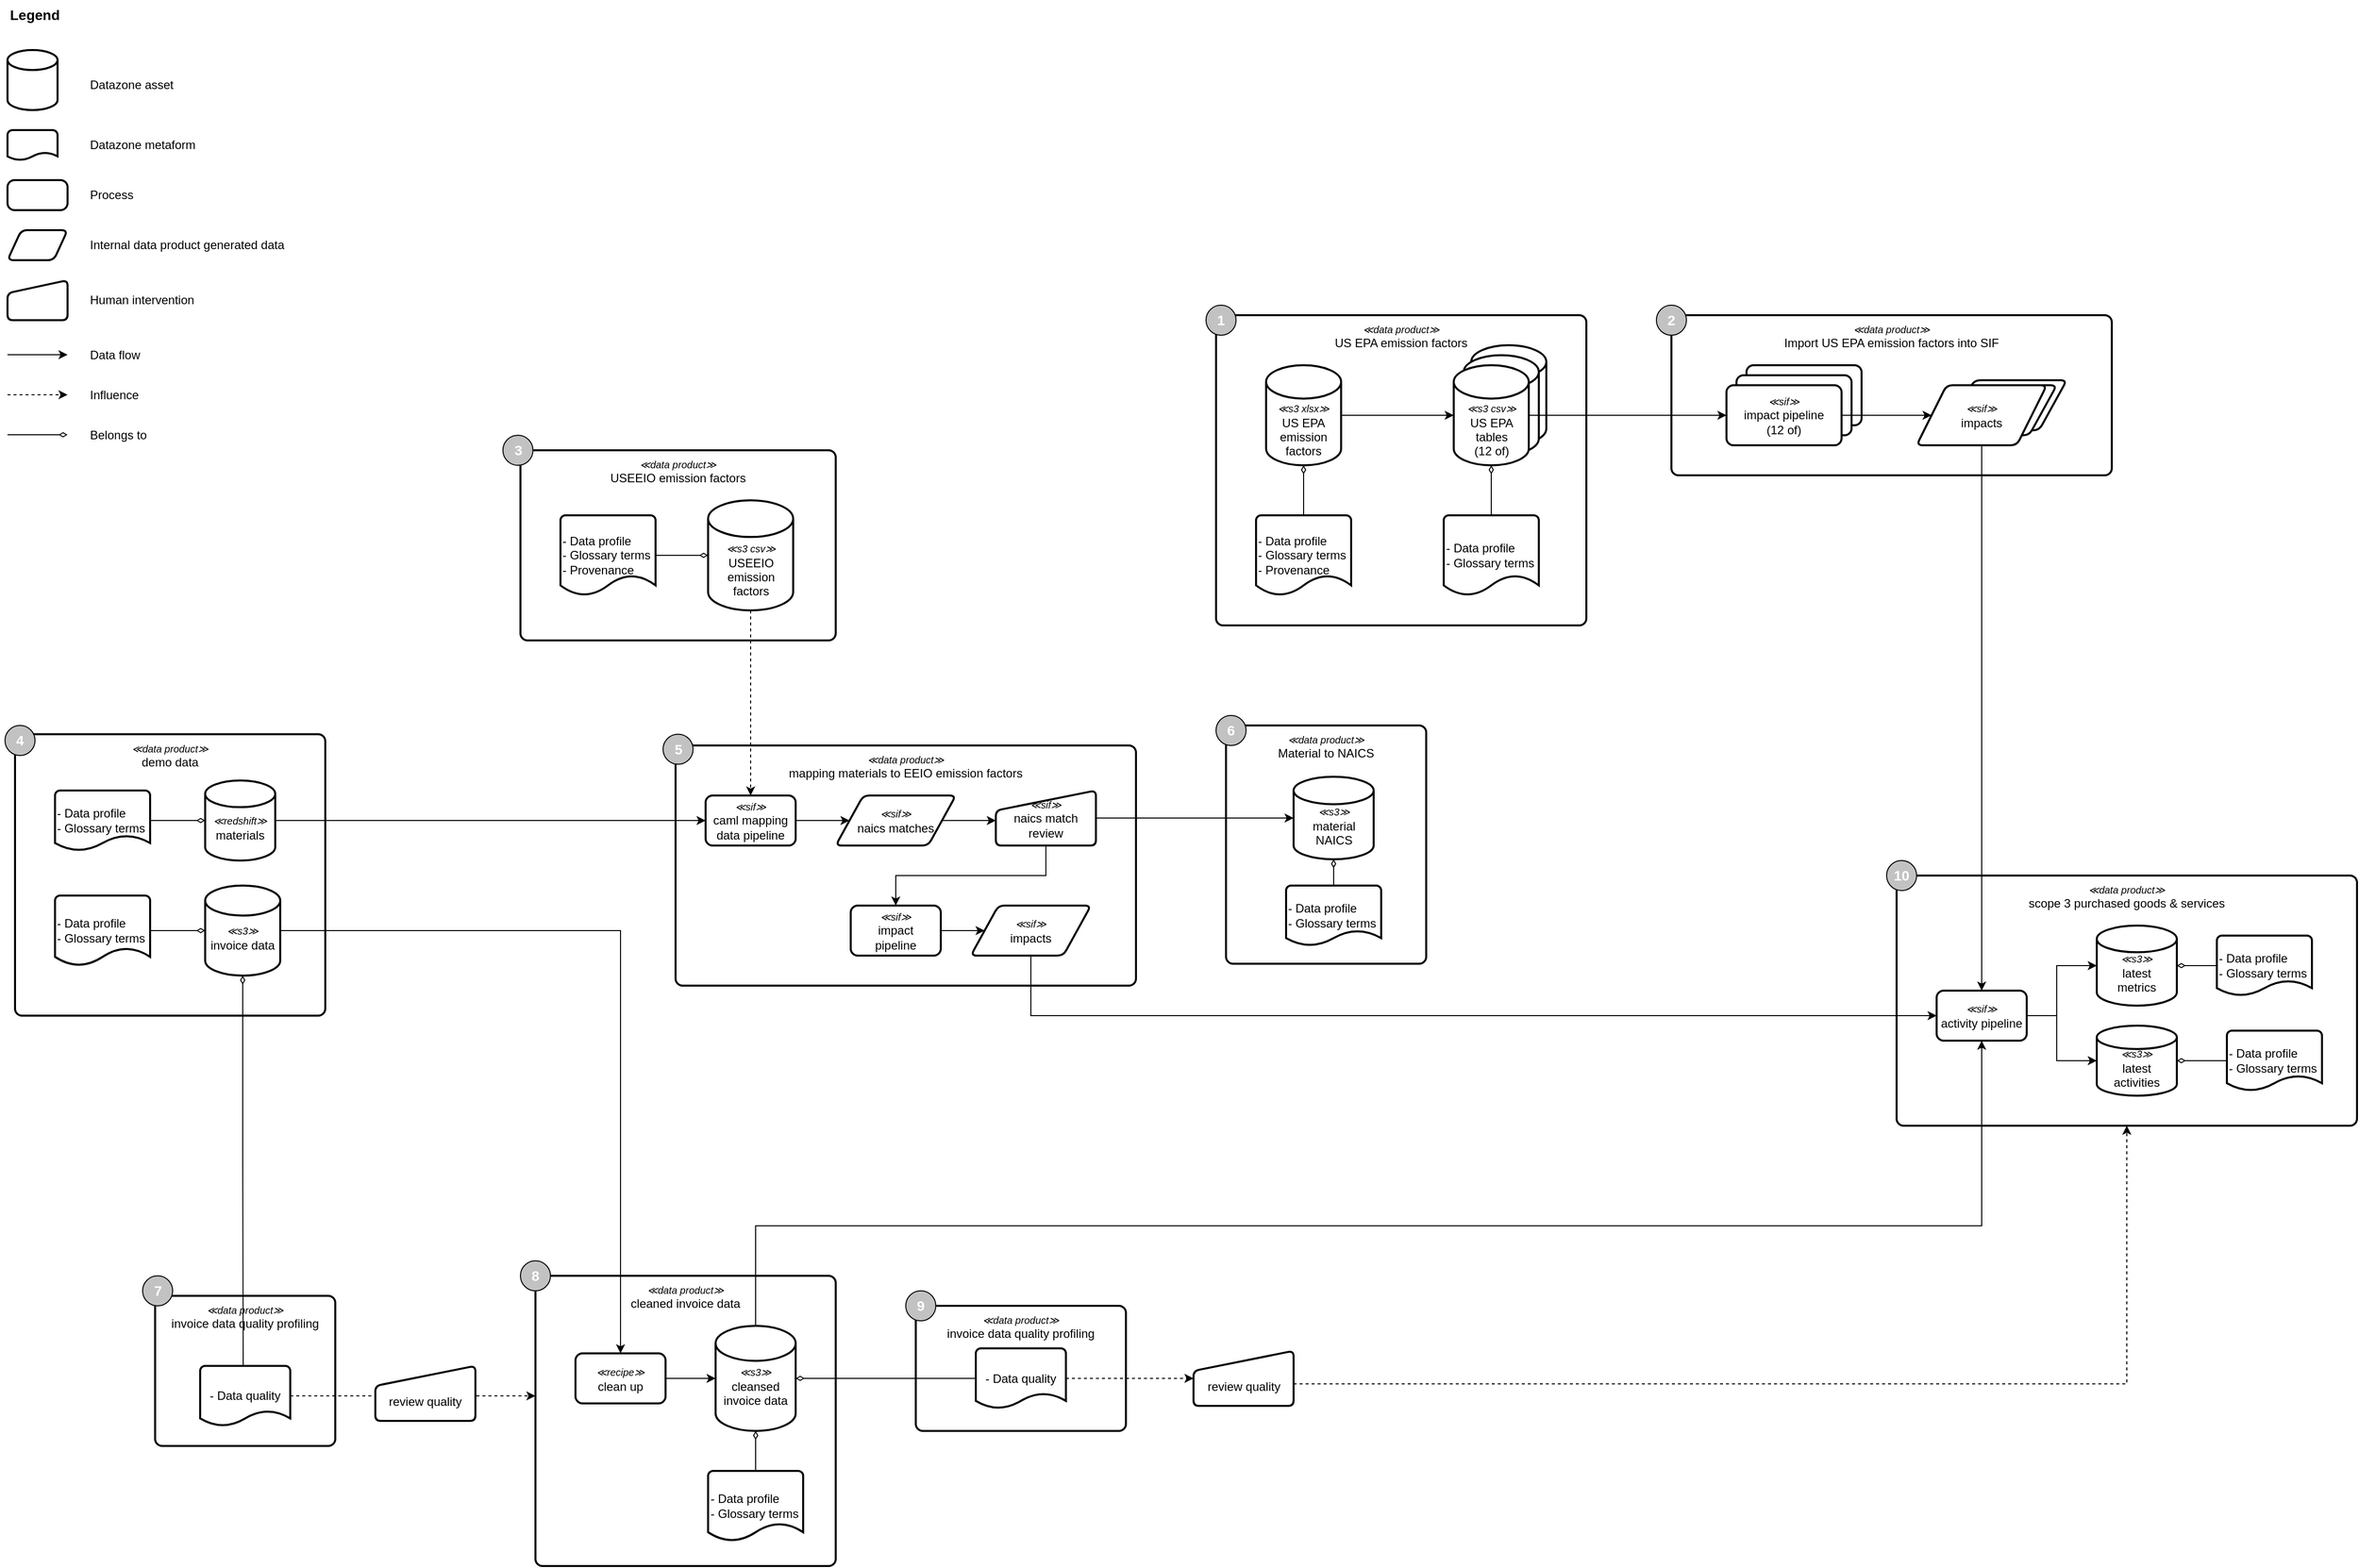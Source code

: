 <mxfile version="23.0.2" type="device">
  <diagram name="scope 3 purchased goods" id="RsvRXYmt7Pg8OCQN_s-k">
    <mxGraphModel dx="3179" dy="1985" grid="1" gridSize="10" guides="1" tooltips="1" connect="1" arrows="1" fold="1" page="1" pageScale="1" pageWidth="1100" pageHeight="850" math="0" shadow="0">
      <root>
        <mxCell id="0" />
        <mxCell id="1" parent="0" />
        <mxCell id="fHjM2LGzWpUDxwAUwFOc-43" value="&lt;i style=&quot;font-size: 10px;&quot;&gt;≪data product≫&lt;br&gt;&lt;/i&gt;Material to NAICS" style="rounded=1;whiteSpace=wrap;html=1;absoluteArcSize=1;arcSize=14;strokeWidth=2;fillColor=none;verticalAlign=top;recursiveResize=0;container=0;" vertex="1" parent="1">
          <mxGeometry x="1010" y="-40" width="200" height="238.12" as="geometry" />
        </mxCell>
        <mxCell id="fHjM2LGzWpUDxwAUwFOc-44" value="&lt;i style=&quot;font-size: 10px;&quot;&gt;≪data product≫&lt;br&gt;&lt;/i&gt;Import US EPA emission factors into SIF" style="rounded=1;whiteSpace=wrap;html=1;absoluteArcSize=1;arcSize=14;strokeWidth=2;fillColor=none;verticalAlign=top;recursiveResize=0;container=0;" vertex="1" parent="1">
          <mxGeometry x="1455" y="-450" width="440" height="160" as="geometry" />
        </mxCell>
        <mxCell id="fHjM2LGzWpUDxwAUwFOc-58" value="" style="shape=parallelogram;html=1;strokeWidth=2;perimeter=parallelogramPerimeter;whiteSpace=wrap;rounded=1;arcSize=12;size=0.23;" vertex="1" parent="1">
          <mxGeometry x="1730" y="-385" width="120" height="50" as="geometry" />
        </mxCell>
        <mxCell id="fHjM2LGzWpUDxwAUwFOc-57" value="" style="shape=parallelogram;html=1;strokeWidth=2;perimeter=parallelogramPerimeter;whiteSpace=wrap;rounded=1;arcSize=12;size=0.23;" vertex="1" parent="1">
          <mxGeometry x="1720" y="-380" width="120" height="50" as="geometry" />
        </mxCell>
        <mxCell id="fHjM2LGzWpUDxwAUwFOc-56" value="" style="rounded=1;whiteSpace=wrap;html=1;absoluteArcSize=1;arcSize=14;strokeWidth=2;" vertex="1" parent="1">
          <mxGeometry x="1530" y="-400" width="115" height="60" as="geometry" />
        </mxCell>
        <mxCell id="fHjM2LGzWpUDxwAUwFOc-55" value="" style="rounded=1;whiteSpace=wrap;html=1;absoluteArcSize=1;arcSize=14;strokeWidth=2;" vertex="1" parent="1">
          <mxGeometry x="1520" y="-390" width="115" height="60" as="geometry" />
        </mxCell>
        <mxCell id="FAb9GYTSzdvR_h6lj96H-99" value="&lt;i style=&quot;font-size: 10px;&quot;&gt;≪data product≫&lt;br&gt;&lt;/i&gt;US EPA emission factors" style="rounded=1;whiteSpace=wrap;html=1;absoluteArcSize=1;arcSize=14;strokeWidth=2;fillColor=none;verticalAlign=top;" parent="1" vertex="1">
          <mxGeometry x="1000" y="-450" width="370" height="310" as="geometry" />
        </mxCell>
        <mxCell id="FAb9GYTSzdvR_h6lj96H-44" value="&lt;i style=&quot;font-size: 10px;&quot;&gt;≪data product≫&lt;br&gt;&lt;/i&gt;mapping materials to EEIO emission factors" style="rounded=1;whiteSpace=wrap;html=1;absoluteArcSize=1;arcSize=14;strokeWidth=2;fillColor=none;verticalAlign=top;recursiveResize=0;container=0;" parent="1" vertex="1">
          <mxGeometry x="460" y="-20" width="460" height="240" as="geometry" />
        </mxCell>
        <mxCell id="FAb9GYTSzdvR_h6lj96H-42" style="edgeStyle=orthogonalEdgeStyle;rounded=0;orthogonalLoop=1;jettySize=auto;html=1;" parent="1" source="FAb9GYTSzdvR_h6lj96H-23" target="FAb9GYTSzdvR_h6lj96H-40" edge="1">
          <mxGeometry relative="1" as="geometry">
            <Array as="points">
              <mxPoint x="405" y="165" />
            </Array>
          </mxGeometry>
        </mxCell>
        <mxCell id="FAb9GYTSzdvR_h6lj96H-78" style="edgeStyle=orthogonalEdgeStyle;rounded=0;orthogonalLoop=1;jettySize=auto;html=1;" parent="1" source="FAb9GYTSzdvR_h6lj96H-6" target="fHjM2LGzWpUDxwAUwFOc-13" edge="1">
          <mxGeometry relative="1" as="geometry">
            <Array as="points" />
          </mxGeometry>
        </mxCell>
        <mxCell id="FAb9GYTSzdvR_h6lj96H-80" style="edgeStyle=orthogonalEdgeStyle;rounded=0;orthogonalLoop=1;jettySize=auto;html=1;" parent="1" source="FAb9GYTSzdvR_h6lj96H-30" target="FAb9GYTSzdvR_h6lj96H-117" edge="1">
          <mxGeometry relative="1" as="geometry">
            <Array as="points">
              <mxPoint x="540" y="460" />
              <mxPoint x="1765" y="460" />
            </Array>
          </mxGeometry>
        </mxCell>
        <mxCell id="FAb9GYTSzdvR_h6lj96H-83" value="&lt;i style=&quot;font-size: 10px;&quot;&gt;≪data product≫&lt;br&gt;&lt;/i&gt;invoice data quality profiling" style="rounded=1;whiteSpace=wrap;html=1;absoluteArcSize=1;arcSize=14;strokeWidth=2;fillColor=none;verticalAlign=top;" parent="1" vertex="1">
          <mxGeometry x="-60" y="530" width="180" height="150" as="geometry" />
        </mxCell>
        <mxCell id="fHjM2LGzWpUDxwAUwFOc-64" style="edgeStyle=orthogonalEdgeStyle;rounded=0;orthogonalLoop=1;jettySize=auto;html=1;dashed=1;" edge="1" parent="1" source="FAb9GYTSzdvR_h6lj96H-84" target="FAb9GYTSzdvR_h6lj96H-27">
          <mxGeometry relative="1" as="geometry">
            <Array as="points">
              <mxPoint x="260" y="630" />
              <mxPoint x="260" y="630" />
            </Array>
          </mxGeometry>
        </mxCell>
        <mxCell id="FAb9GYTSzdvR_h6lj96H-84" value="- Data quality&lt;br&gt;" style="strokeWidth=2;html=1;shape=mxgraph.flowchart.document2;whiteSpace=wrap;size=0.25;" parent="1" vertex="1">
          <mxGeometry x="-15" y="600" width="90" height="60" as="geometry" />
        </mxCell>
        <mxCell id="FAb9GYTSzdvR_h6lj96H-94" value="&lt;b&gt;&lt;font style=&quot;font-size: 14px;&quot;&gt;7&lt;/font&gt;&lt;/b&gt;" style="ellipse;whiteSpace=wrap;html=1;fillColor=#C2C2C2;fontColor=#FFFFFF;" parent="1" vertex="1">
          <mxGeometry x="-72.5" y="510" width="30" height="30" as="geometry" />
        </mxCell>
        <mxCell id="FAb9GYTSzdvR_h6lj96H-13" value="&lt;i style=&quot;font-size: 10px;&quot;&gt;≪data product≫&lt;br&gt;&lt;/i&gt;USEEIO emission factors" style="rounded=1;whiteSpace=wrap;html=1;absoluteArcSize=1;arcSize=14;strokeWidth=2;fillColor=none;verticalAlign=top;" parent="1" vertex="1">
          <mxGeometry x="305" y="-315" width="315" height="190" as="geometry" />
        </mxCell>
        <mxCell id="fHjM2LGzWpUDxwAUwFOc-78" style="edgeStyle=orthogonalEdgeStyle;rounded=0;orthogonalLoop=1;jettySize=auto;html=1;dashed=1;" edge="1" parent="1" source="FAb9GYTSzdvR_h6lj96H-16" target="fHjM2LGzWpUDxwAUwFOc-13">
          <mxGeometry relative="1" as="geometry" />
        </mxCell>
        <mxCell id="FAb9GYTSzdvR_h6lj96H-16" value="&lt;i style=&quot;font-size: 10px;&quot;&gt;&lt;br&gt;&lt;br&gt;≪s3 csv≫&lt;br style=&quot;border-color: var(--border-color);&quot;&gt;&lt;/i&gt;USEEIO&lt;br&gt;emission factors" style="strokeWidth=2;html=1;shape=mxgraph.flowchart.database;whiteSpace=wrap;" parent="1" vertex="1">
          <mxGeometry x="492.5" y="-265" width="85" height="110" as="geometry" />
        </mxCell>
        <mxCell id="FAb9GYTSzdvR_h6lj96H-92" value="&lt;b&gt;&lt;font style=&quot;font-size: 14px;&quot;&gt;3&lt;/font&gt;&lt;/b&gt;" style="ellipse;whiteSpace=wrap;html=1;fillColor=#C2C2C2;fontColor=#FFFFFF;" parent="1" vertex="1">
          <mxGeometry x="287.5" y="-330" width="30" height="30" as="geometry" />
        </mxCell>
        <mxCell id="fHjM2LGzWpUDxwAUwFOc-32" style="edgeStyle=orthogonalEdgeStyle;rounded=0;orthogonalLoop=1;jettySize=auto;html=1;endArrow=none;endFill=0;startArrow=diamondThin;startFill=0;" edge="1" parent="1" source="FAb9GYTSzdvR_h6lj96H-102" target="fHjM2LGzWpUDxwAUwFOc-30">
          <mxGeometry relative="1" as="geometry" />
        </mxCell>
        <mxCell id="FAb9GYTSzdvR_h6lj96H-102" value="&lt;i style=&quot;font-size: 10px;&quot;&gt;&lt;br&gt;&lt;br&gt;≪s3 xlsx≫&lt;br style=&quot;border-color: var(--border-color);&quot;&gt;&lt;/i&gt;US EPA&lt;br&gt;emission factors" style="strokeWidth=2;html=1;shape=mxgraph.flowchart.database;whiteSpace=wrap;" parent="1" vertex="1">
          <mxGeometry x="1050" y="-400" width="75" height="100" as="geometry" />
        </mxCell>
        <mxCell id="FAb9GYTSzdvR_h6lj96H-105" value="&lt;b&gt;&lt;font style=&quot;font-size: 14px;&quot;&gt;1&lt;/font&gt;&lt;/b&gt;" style="ellipse;whiteSpace=wrap;html=1;fillColor=#C2C2C2;fontColor=#FFFFFF;" parent="1" vertex="1">
          <mxGeometry x="990" y="-460" width="30" height="30" as="geometry" />
        </mxCell>
        <mxCell id="FAb9GYTSzdvR_h6lj96H-107" value="&lt;i style=&quot;font-size: 10px;&quot;&gt;≪data product≫&lt;br&gt;&lt;/i&gt;invoice data quality profiling" style="rounded=1;whiteSpace=wrap;html=1;absoluteArcSize=1;arcSize=14;strokeWidth=2;fillColor=none;verticalAlign=top;" parent="1" vertex="1">
          <mxGeometry x="700" y="540" width="210" height="125" as="geometry" />
        </mxCell>
        <mxCell id="FAb9GYTSzdvR_h6lj96H-109" value="&lt;b&gt;&lt;font style=&quot;font-size: 14px;&quot;&gt;9&lt;/font&gt;&lt;/b&gt;" style="ellipse;whiteSpace=wrap;html=1;fillColor=#C2C2C2;fontColor=#FFFFFF;" parent="1" vertex="1">
          <mxGeometry x="690" y="525" width="30" height="30" as="geometry" />
        </mxCell>
        <mxCell id="FAb9GYTSzdvR_h6lj96H-110" style="edgeStyle=orthogonalEdgeStyle;rounded=0;orthogonalLoop=1;jettySize=auto;html=1;endArrow=none;endFill=0;startArrow=diamondThin;startFill=0;" parent="1" source="FAb9GYTSzdvR_h6lj96H-30" target="fHjM2LGzWpUDxwAUwFOc-67" edge="1">
          <mxGeometry relative="1" as="geometry">
            <mxPoint x="670" y="855" as="targetPoint" />
          </mxGeometry>
        </mxCell>
        <mxCell id="FAb9GYTSzdvR_h6lj96H-131" style="edgeStyle=orthogonalEdgeStyle;rounded=0;orthogonalLoop=1;jettySize=auto;html=1;" parent="1" source="fHjM2LGzWpUDxwAUwFOc-26" target="FAb9GYTSzdvR_h6lj96H-117" edge="1">
          <mxGeometry relative="1" as="geometry">
            <Array as="points">
              <mxPoint x="815" y="250" />
            </Array>
          </mxGeometry>
        </mxCell>
        <mxCell id="fHjM2LGzWpUDxwAUwFOc-15" style="edgeStyle=orthogonalEdgeStyle;rounded=0;orthogonalLoop=1;jettySize=auto;html=1;" edge="1" parent="1" source="fHjM2LGzWpUDxwAUwFOc-1" target="fHjM2LGzWpUDxwAUwFOc-2">
          <mxGeometry relative="1" as="geometry">
            <Array as="points">
              <mxPoint x="780" y="55" />
              <mxPoint x="780" y="55" />
            </Array>
          </mxGeometry>
        </mxCell>
        <mxCell id="fHjM2LGzWpUDxwAUwFOc-1" value="&lt;i style=&quot;border-color: var(--border-color); font-size: 10px;&quot;&gt;≪sif≫&lt;br style=&quot;border-color: var(--border-color);&quot;&gt;&lt;/i&gt;naics matches" style="shape=parallelogram;html=1;strokeWidth=2;perimeter=parallelogramPerimeter;whiteSpace=wrap;rounded=1;arcSize=12;size=0.23;" vertex="1" parent="1">
          <mxGeometry x="620" y="30" width="120" height="50" as="geometry" />
        </mxCell>
        <mxCell id="fHjM2LGzWpUDxwAUwFOc-18" style="edgeStyle=orthogonalEdgeStyle;rounded=0;orthogonalLoop=1;jettySize=auto;html=1;" edge="1" parent="1" source="fHjM2LGzWpUDxwAUwFOc-2" target="fHjM2LGzWpUDxwAUwFOc-17">
          <mxGeometry relative="1" as="geometry" />
        </mxCell>
        <mxCell id="fHjM2LGzWpUDxwAUwFOc-19" style="edgeStyle=orthogonalEdgeStyle;rounded=0;orthogonalLoop=1;jettySize=auto;html=1;" edge="1" parent="1" source="fHjM2LGzWpUDxwAUwFOc-2" target="fHjM2LGzWpUDxwAUwFOc-16">
          <mxGeometry relative="1" as="geometry">
            <Array as="points">
              <mxPoint x="830" y="110" />
              <mxPoint x="680" y="110" />
            </Array>
          </mxGeometry>
        </mxCell>
        <mxCell id="fHjM2LGzWpUDxwAUwFOc-2" value="&lt;i style=&quot;border-color: var(--border-color); font-size: 10px;&quot;&gt;≪sif≫&lt;br style=&quot;border-color: var(--border-color);&quot;&gt;&lt;/i&gt;naics match&lt;br&gt;review" style="html=1;strokeWidth=2;shape=manualInput;whiteSpace=wrap;rounded=1;size=20;arcSize=11;" vertex="1" parent="1">
          <mxGeometry x="780" y="25" width="100" height="55" as="geometry" />
        </mxCell>
        <mxCell id="fHjM2LGzWpUDxwAUwFOc-3" value="" style="strokeWidth=2;html=1;shape=mxgraph.flowchart.database;whiteSpace=wrap;" vertex="1" parent="1">
          <mxGeometry x="-207.5" y="-715" width="50" height="60" as="geometry" />
        </mxCell>
        <mxCell id="fHjM2LGzWpUDxwAUwFOc-4" value="Datazone asset" style="text;html=1;align=left;verticalAlign=middle;resizable=0;points=[];autosize=1;strokeColor=none;fillColor=none;" vertex="1" parent="1">
          <mxGeometry x="-127.5" y="-695" width="110" height="30" as="geometry" />
        </mxCell>
        <mxCell id="fHjM2LGzWpUDxwAUwFOc-5" value="" style="strokeWidth=2;html=1;shape=mxgraph.flowchart.document2;whiteSpace=wrap;size=0.25;" vertex="1" parent="1">
          <mxGeometry x="-207.5" y="-635" width="50" height="30" as="geometry" />
        </mxCell>
        <mxCell id="fHjM2LGzWpUDxwAUwFOc-6" value="Datazone metaform" style="text;html=1;align=left;verticalAlign=middle;resizable=0;points=[];autosize=1;strokeColor=none;fillColor=none;" vertex="1" parent="1">
          <mxGeometry x="-127.5" y="-635" width="130" height="30" as="geometry" />
        </mxCell>
        <mxCell id="fHjM2LGzWpUDxwAUwFOc-7" value="" style="rounded=1;whiteSpace=wrap;html=1;absoluteArcSize=1;arcSize=14;strokeWidth=2;" vertex="1" parent="1">
          <mxGeometry x="-207.5" y="-585" width="60" height="30" as="geometry" />
        </mxCell>
        <mxCell id="fHjM2LGzWpUDxwAUwFOc-8" value="Process" style="text;html=1;align=left;verticalAlign=middle;resizable=0;points=[];autosize=1;strokeColor=none;fillColor=none;" vertex="1" parent="1">
          <mxGeometry x="-127.5" y="-585" width="70" height="30" as="geometry" />
        </mxCell>
        <mxCell id="fHjM2LGzWpUDxwAUwFOc-9" value="" style="shape=parallelogram;html=1;strokeWidth=2;perimeter=parallelogramPerimeter;whiteSpace=wrap;rounded=1;arcSize=12;size=0.23;" vertex="1" parent="1">
          <mxGeometry x="-207.5" y="-535" width="60" height="30" as="geometry" />
        </mxCell>
        <mxCell id="fHjM2LGzWpUDxwAUwFOc-10" value="Internal data product generated data" style="text;html=1;align=left;verticalAlign=middle;resizable=0;points=[];autosize=1;strokeColor=none;fillColor=none;" vertex="1" parent="1">
          <mxGeometry x="-127.5" y="-535" width="220" height="30" as="geometry" />
        </mxCell>
        <mxCell id="fHjM2LGzWpUDxwAUwFOc-11" value="" style="html=1;strokeWidth=2;shape=manualInput;whiteSpace=wrap;rounded=1;size=13;arcSize=11;" vertex="1" parent="1">
          <mxGeometry x="-207.5" y="-485" width="60" height="40" as="geometry" />
        </mxCell>
        <mxCell id="fHjM2LGzWpUDxwAUwFOc-12" value="Human intervention" style="text;html=1;align=left;verticalAlign=middle;resizable=0;points=[];autosize=1;strokeColor=none;fillColor=none;" vertex="1" parent="1">
          <mxGeometry x="-127.5" y="-480" width="130" height="30" as="geometry" />
        </mxCell>
        <mxCell id="fHjM2LGzWpUDxwAUwFOc-14" style="edgeStyle=orthogonalEdgeStyle;rounded=0;orthogonalLoop=1;jettySize=auto;html=1;" edge="1" parent="1" source="fHjM2LGzWpUDxwAUwFOc-13" target="fHjM2LGzWpUDxwAUwFOc-1">
          <mxGeometry relative="1" as="geometry" />
        </mxCell>
        <mxCell id="fHjM2LGzWpUDxwAUwFOc-13" value="&lt;i style=&quot;border-color: var(--border-color); font-size: 10px;&quot;&gt;≪sif≫&lt;br style=&quot;border-color: var(--border-color);&quot;&gt;&lt;/i&gt;caml mapping&lt;br&gt;data pipeline" style="rounded=1;whiteSpace=wrap;html=1;absoluteArcSize=1;arcSize=14;strokeWidth=2;" vertex="1" parent="1">
          <mxGeometry x="490" y="30" width="90" height="50" as="geometry" />
        </mxCell>
        <mxCell id="fHjM2LGzWpUDxwAUwFOc-27" style="edgeStyle=orthogonalEdgeStyle;rounded=0;orthogonalLoop=1;jettySize=auto;html=1;" edge="1" parent="1" source="fHjM2LGzWpUDxwAUwFOc-16" target="fHjM2LGzWpUDxwAUwFOc-26">
          <mxGeometry relative="1" as="geometry" />
        </mxCell>
        <mxCell id="fHjM2LGzWpUDxwAUwFOc-16" value="&lt;i style=&quot;border-color: var(--border-color); font-size: 10px;&quot;&gt;≪sif≫&lt;br style=&quot;border-color: var(--border-color);&quot;&gt;&lt;/i&gt;impact&lt;br&gt;pipeline" style="rounded=1;whiteSpace=wrap;html=1;absoluteArcSize=1;arcSize=14;strokeWidth=2;" vertex="1" parent="1">
          <mxGeometry x="635" y="140" width="90" height="50" as="geometry" />
        </mxCell>
        <mxCell id="fHjM2LGzWpUDxwAUwFOc-25" style="edgeStyle=orthogonalEdgeStyle;rounded=0;orthogonalLoop=1;jettySize=auto;html=1;endArrow=none;endFill=0;startArrow=diamondThin;startFill=0;" edge="1" parent="1" source="fHjM2LGzWpUDxwAUwFOc-17" target="fHjM2LGzWpUDxwAUwFOc-24">
          <mxGeometry relative="1" as="geometry" />
        </mxCell>
        <mxCell id="fHjM2LGzWpUDxwAUwFOc-17" value="&lt;i style=&quot;font-size: 10px;&quot;&gt;&lt;br&gt;≪s3≫&lt;br style=&quot;border-color: var(--border-color);&quot;&gt;&lt;/i&gt;material NAICS" style="strokeWidth=2;html=1;shape=mxgraph.flowchart.database;whiteSpace=wrap;" vertex="1" parent="1">
          <mxGeometry x="1077.5" y="11.25" width="80" height="82.5" as="geometry" />
        </mxCell>
        <mxCell id="FAb9GYTSzdvR_h6lj96H-10" value="&lt;i style=&quot;font-size: 10px;&quot;&gt;≪data product≫&lt;br&gt;&lt;/i&gt;demo data" style="rounded=1;whiteSpace=wrap;html=1;absoluteArcSize=1;arcSize=14;strokeWidth=2;fillColor=none;verticalAlign=top;" parent="1" vertex="1">
          <mxGeometry x="-200" y="-31.25" width="310" height="281.25" as="geometry" />
        </mxCell>
        <mxCell id="FAb9GYTSzdvR_h6lj96H-5" value="- Data profile&lt;br&gt;- Glossary terms" style="strokeWidth=2;html=1;shape=mxgraph.flowchart.document2;whiteSpace=wrap;size=0.25;align=left;" parent="1" vertex="1">
          <mxGeometry x="-160" y="25" width="95" height="60" as="geometry" />
        </mxCell>
        <mxCell id="FAb9GYTSzdvR_h6lj96H-8" style="edgeStyle=orthogonalEdgeStyle;rounded=0;orthogonalLoop=1;jettySize=auto;html=1;endArrow=none;endFill=0;startArrow=diamondThin;startFill=0;" parent="1" source="FAb9GYTSzdvR_h6lj96H-6" target="FAb9GYTSzdvR_h6lj96H-5" edge="1">
          <mxGeometry relative="1" as="geometry" />
        </mxCell>
        <mxCell id="FAb9GYTSzdvR_h6lj96H-6" value="&lt;i style=&quot;font-size: 10px;&quot;&gt;&lt;br&gt;≪redshift≫&lt;br style=&quot;border-color: var(--border-color);&quot;&gt;&lt;/i&gt;materials" style="strokeWidth=2;html=1;shape=mxgraph.flowchart.database;whiteSpace=wrap;" parent="1" vertex="1">
          <mxGeometry x="-10" y="15" width="70" height="80" as="geometry" />
        </mxCell>
        <mxCell id="FAb9GYTSzdvR_h6lj96H-91" value="&lt;b&gt;&lt;font style=&quot;font-size: 14px;&quot;&gt;4&lt;/font&gt;&lt;/b&gt;" style="ellipse;whiteSpace=wrap;html=1;fillColor=#C2C2C2;fontColor=#FFFFFF;" parent="1" vertex="1">
          <mxGeometry x="-210" y="-40" width="30" height="30" as="geometry" />
        </mxCell>
        <mxCell id="FAb9GYTSzdvR_h6lj96H-96" value="&lt;span style=&quot;font-size: 14px;&quot;&gt;&lt;b&gt;5&lt;/b&gt;&lt;/span&gt;" style="ellipse;whiteSpace=wrap;html=1;fillColor=#C2C2C2;fontColor=#FFFFFF;container=0;" parent="1" vertex="1">
          <mxGeometry x="447.5" y="-31.25" width="30" height="30" as="geometry" />
        </mxCell>
        <mxCell id="fHjM2LGzWpUDxwAUwFOc-24" value="- Data profile&lt;br&gt;- Glossary terms" style="strokeWidth=2;html=1;shape=mxgraph.flowchart.document2;whiteSpace=wrap;size=0.25;align=left;" vertex="1" parent="1">
          <mxGeometry x="1070" y="120" width="95" height="60" as="geometry" />
        </mxCell>
        <mxCell id="fHjM2LGzWpUDxwAUwFOc-26" value="&lt;i style=&quot;border-color: var(--border-color); font-size: 10px;&quot;&gt;≪sif≫&lt;br style=&quot;border-color: var(--border-color);&quot;&gt;&lt;/i&gt;impacts" style="shape=parallelogram;html=1;strokeWidth=2;perimeter=parallelogramPerimeter;whiteSpace=wrap;rounded=1;arcSize=12;size=0.23;" vertex="1" parent="1">
          <mxGeometry x="755" y="140" width="120" height="50" as="geometry" />
        </mxCell>
        <mxCell id="fHjM2LGzWpUDxwAUwFOc-29" style="edgeStyle=orthogonalEdgeStyle;rounded=0;orthogonalLoop=1;jettySize=auto;html=1;endArrow=diamondThin;endFill=0;startArrow=none;startFill=0;" edge="1" parent="1" source="fHjM2LGzWpUDxwAUwFOc-28" target="FAb9GYTSzdvR_h6lj96H-16">
          <mxGeometry relative="1" as="geometry" />
        </mxCell>
        <mxCell id="fHjM2LGzWpUDxwAUwFOc-28" value="- Data profile&lt;br&gt;- Glossary terms&lt;br&gt;- Provenance" style="strokeWidth=2;html=1;shape=mxgraph.flowchart.document2;whiteSpace=wrap;size=0.25;align=left;" vertex="1" parent="1">
          <mxGeometry x="345" y="-250" width="95" height="80" as="geometry" />
        </mxCell>
        <mxCell id="fHjM2LGzWpUDxwAUwFOc-30" value="- Data profile&lt;br&gt;- Glossary terms&lt;br&gt;- Provenance" style="strokeWidth=2;html=1;shape=mxgraph.flowchart.document2;whiteSpace=wrap;size=0.25;align=left;" vertex="1" parent="1">
          <mxGeometry x="1040" y="-250" width="95" height="80" as="geometry" />
        </mxCell>
        <mxCell id="fHjM2LGzWpUDxwAUwFOc-38" style="edgeStyle=orthogonalEdgeStyle;rounded=0;orthogonalLoop=1;jettySize=auto;html=1;entryX=0;entryY=0.5;entryDx=0;entryDy=0;entryPerimeter=0;" edge="1" parent="1" source="FAb9GYTSzdvR_h6lj96H-102" target="fHjM2LGzWpUDxwAUwFOc-33">
          <mxGeometry relative="1" as="geometry" />
        </mxCell>
        <mxCell id="fHjM2LGzWpUDxwAUwFOc-39" value="- Data profile&lt;br&gt;- Glossary terms" style="strokeWidth=2;html=1;shape=mxgraph.flowchart.document2;whiteSpace=wrap;size=0.25;align=left;" vertex="1" parent="1">
          <mxGeometry x="1227.5" y="-250" width="95" height="80" as="geometry" />
        </mxCell>
        <mxCell id="fHjM2LGzWpUDxwAUwFOc-40" style="edgeStyle=orthogonalEdgeStyle;rounded=0;orthogonalLoop=1;jettySize=auto;html=1;startArrow=diamondThin;startFill=0;endArrow=none;endFill=0;" edge="1" parent="1" source="fHjM2LGzWpUDxwAUwFOc-33" target="fHjM2LGzWpUDxwAUwFOc-39">
          <mxGeometry relative="1" as="geometry" />
        </mxCell>
        <mxCell id="fHjM2LGzWpUDxwAUwFOc-42" value="" style="group" vertex="1" connectable="0" parent="1">
          <mxGeometry x="1237.5" y="-420" width="92.5" height="120" as="geometry" />
        </mxCell>
        <mxCell id="fHjM2LGzWpUDxwAUwFOc-34" value="" style="strokeWidth=2;html=1;shape=mxgraph.flowchart.database;whiteSpace=wrap;" vertex="1" parent="fHjM2LGzWpUDxwAUwFOc-42">
          <mxGeometry x="17.5" width="75" height="100" as="geometry" />
        </mxCell>
        <mxCell id="fHjM2LGzWpUDxwAUwFOc-35" value="" style="strokeWidth=2;html=1;shape=mxgraph.flowchart.database;whiteSpace=wrap;" vertex="1" parent="fHjM2LGzWpUDxwAUwFOc-42">
          <mxGeometry x="10" y="10" width="75" height="100" as="geometry" />
        </mxCell>
        <mxCell id="fHjM2LGzWpUDxwAUwFOc-33" value="&lt;i style=&quot;font-size: 10px;&quot;&gt;&lt;br&gt;&lt;br&gt;≪s3 csv≫&lt;br style=&quot;border-color: var(--border-color);&quot;&gt;&lt;/i&gt;US EPA&lt;br&gt;tables &lt;br&gt;(12 of)" style="strokeWidth=2;html=1;shape=mxgraph.flowchart.database;whiteSpace=wrap;" vertex="1" parent="fHjM2LGzWpUDxwAUwFOc-42">
          <mxGeometry y="20" width="75" height="100" as="geometry" />
        </mxCell>
        <mxCell id="fHjM2LGzWpUDxwAUwFOc-51" style="edgeStyle=orthogonalEdgeStyle;rounded=0;orthogonalLoop=1;jettySize=auto;html=1;" edge="1" parent="1" source="fHjM2LGzWpUDxwAUwFOc-52" target="fHjM2LGzWpUDxwAUwFOc-54">
          <mxGeometry relative="1" as="geometry" />
        </mxCell>
        <mxCell id="fHjM2LGzWpUDxwAUwFOc-52" value="&lt;i style=&quot;border-color: var(--border-color); font-size: 10px;&quot;&gt;≪sif≫&lt;br style=&quot;border-color: var(--border-color);&quot;&gt;&lt;/i&gt;impact pipeline&lt;br&gt;(12 of)" style="rounded=1;whiteSpace=wrap;html=1;absoluteArcSize=1;arcSize=14;strokeWidth=2;" vertex="1" parent="1">
          <mxGeometry x="1510" y="-380" width="115" height="60" as="geometry" />
        </mxCell>
        <mxCell id="fHjM2LGzWpUDxwAUwFOc-53" value="&lt;span style=&quot;font-size: 14px;&quot;&gt;&lt;b&gt;2&lt;/b&gt;&lt;/span&gt;" style="ellipse;whiteSpace=wrap;html=1;fillColor=#C2C2C2;fontColor=#FFFFFF;container=0;" vertex="1" parent="1">
          <mxGeometry x="1440" y="-460" width="30" height="30" as="geometry" />
        </mxCell>
        <mxCell id="fHjM2LGzWpUDxwAUwFOc-60" style="edgeStyle=orthogonalEdgeStyle;rounded=0;orthogonalLoop=1;jettySize=auto;html=1;" edge="1" parent="1" source="fHjM2LGzWpUDxwAUwFOc-54" target="FAb9GYTSzdvR_h6lj96H-117">
          <mxGeometry relative="1" as="geometry">
            <Array as="points">
              <mxPoint x="1765" y="-240" />
              <mxPoint x="1765" y="-240" />
            </Array>
          </mxGeometry>
        </mxCell>
        <mxCell id="fHjM2LGzWpUDxwAUwFOc-54" value="&lt;i style=&quot;border-color: var(--border-color); font-size: 10px;&quot;&gt;≪sif≫&lt;br style=&quot;border-color: var(--border-color);&quot;&gt;&lt;/i&gt;impacts" style="shape=parallelogram;html=1;strokeWidth=2;perimeter=parallelogramPerimeter;whiteSpace=wrap;rounded=1;arcSize=12;size=0.23;" vertex="1" parent="1">
          <mxGeometry x="1700" y="-380" width="130" height="60" as="geometry" />
        </mxCell>
        <mxCell id="fHjM2LGzWpUDxwAUwFOc-59" style="edgeStyle=orthogonalEdgeStyle;rounded=0;orthogonalLoop=1;jettySize=auto;html=1;" edge="1" parent="1" source="fHjM2LGzWpUDxwAUwFOc-33" target="fHjM2LGzWpUDxwAUwFOc-52">
          <mxGeometry relative="1" as="geometry" />
        </mxCell>
        <mxCell id="fHjM2LGzWpUDxwAUwFOc-62" style="edgeStyle=orthogonalEdgeStyle;rounded=0;orthogonalLoop=1;jettySize=auto;html=1;endArrow=none;endFill=0;startArrow=diamondThin;startFill=0;" edge="1" parent="1" source="FAb9GYTSzdvR_h6lj96H-23" target="fHjM2LGzWpUDxwAUwFOc-61">
          <mxGeometry relative="1" as="geometry" />
        </mxCell>
        <mxCell id="fHjM2LGzWpUDxwAUwFOc-63" style="edgeStyle=orthogonalEdgeStyle;rounded=0;orthogonalLoop=1;jettySize=auto;html=1;endArrow=none;endFill=0;startArrow=diamondThin;startFill=0;" edge="1" parent="1" source="FAb9GYTSzdvR_h6lj96H-23" target="FAb9GYTSzdvR_h6lj96H-84">
          <mxGeometry relative="1" as="geometry">
            <Array as="points">
              <mxPoint x="28" y="390" />
              <mxPoint x="28" y="390" />
            </Array>
          </mxGeometry>
        </mxCell>
        <mxCell id="FAb9GYTSzdvR_h6lj96H-23" value="&lt;i style=&quot;font-size: 10px;&quot;&gt;&lt;br&gt;≪s3≫&lt;br style=&quot;border-color: var(--border-color);&quot;&gt;&lt;/i&gt;invoice data" style="strokeWidth=2;html=1;shape=mxgraph.flowchart.database;whiteSpace=wrap;container=0;" parent="1" vertex="1">
          <mxGeometry x="-10" y="120" width="75" height="90" as="geometry" />
        </mxCell>
        <mxCell id="fHjM2LGzWpUDxwAUwFOc-61" value="- Data profile&lt;br&gt;- Glossary terms" style="strokeWidth=2;html=1;shape=mxgraph.flowchart.document2;whiteSpace=wrap;size=0.25;align=left;" vertex="1" parent="1">
          <mxGeometry x="-160" y="130" width="95" height="70" as="geometry" />
        </mxCell>
        <mxCell id="FAb9GYTSzdvR_h6lj96H-27" value="&lt;i style=&quot;font-size: 10px;&quot;&gt;≪data product≫&lt;br&gt;&lt;/i&gt;cleaned invoice data" style="rounded=1;whiteSpace=wrap;html=1;absoluteArcSize=1;arcSize=14;strokeWidth=2;fillColor=none;verticalAlign=top;container=0;" parent="1" vertex="1">
          <mxGeometry x="320" y="510" width="300" height="290" as="geometry" />
        </mxCell>
        <mxCell id="fHjM2LGzWpUDxwAUwFOc-66" style="edgeStyle=orthogonalEdgeStyle;rounded=0;orthogonalLoop=1;jettySize=auto;html=1;endArrow=none;endFill=0;startArrow=diamondThin;startFill=0;" edge="1" parent="1" source="FAb9GYTSzdvR_h6lj96H-30" target="fHjM2LGzWpUDxwAUwFOc-65">
          <mxGeometry relative="1" as="geometry" />
        </mxCell>
        <mxCell id="FAb9GYTSzdvR_h6lj96H-30" value="&lt;i style=&quot;font-size: 10px;&quot;&gt;&lt;br&gt;≪s3≫&lt;br style=&quot;border-color: var(--border-color);&quot;&gt;&lt;/i&gt;cleansed&lt;br&gt;invoice data" style="strokeWidth=2;html=1;shape=mxgraph.flowchart.database;whiteSpace=wrap;container=0;" parent="1" vertex="1">
          <mxGeometry x="500" y="560" width="80" height="105" as="geometry" />
        </mxCell>
        <mxCell id="fHjM2LGzWpUDxwAUwFOc-73" style="edgeStyle=orthogonalEdgeStyle;rounded=0;orthogonalLoop=1;jettySize=auto;html=1;" edge="1" parent="1" source="FAb9GYTSzdvR_h6lj96H-40" target="FAb9GYTSzdvR_h6lj96H-30">
          <mxGeometry relative="1" as="geometry" />
        </mxCell>
        <mxCell id="FAb9GYTSzdvR_h6lj96H-40" value="&lt;i style=&quot;border-color: var(--border-color); font-size: 10px;&quot;&gt;≪recipe≫&lt;br style=&quot;border-color: var(--border-color);&quot;&gt;&lt;/i&gt;clean up" style="rounded=1;whiteSpace=wrap;html=1;absoluteArcSize=1;arcSize=14;strokeWidth=2;container=0;" parent="1" vertex="1">
          <mxGeometry x="360" y="587.5" width="90" height="50" as="geometry" />
        </mxCell>
        <mxCell id="FAb9GYTSzdvR_h6lj96H-95" value="&lt;b&gt;&lt;font style=&quot;font-size: 14px;&quot;&gt;8&lt;/font&gt;&lt;/b&gt;" style="ellipse;whiteSpace=wrap;html=1;fillColor=#C2C2C2;fontColor=#FFFFFF;container=0;" parent="1" vertex="1">
          <mxGeometry x="305" y="495" width="30" height="30" as="geometry" />
        </mxCell>
        <mxCell id="fHjM2LGzWpUDxwAUwFOc-65" value="- Data profile&lt;br&gt;- Glossary terms" style="strokeWidth=2;html=1;shape=mxgraph.flowchart.document2;whiteSpace=wrap;size=0.25;align=left;" vertex="1" parent="1">
          <mxGeometry x="492.5" y="705" width="95" height="70" as="geometry" />
        </mxCell>
        <mxCell id="fHjM2LGzWpUDxwAUwFOc-68" style="edgeStyle=orthogonalEdgeStyle;rounded=0;orthogonalLoop=1;jettySize=auto;html=1;dashed=1;" edge="1" parent="1" source="fHjM2LGzWpUDxwAUwFOc-75" target="FAb9GYTSzdvR_h6lj96H-116">
          <mxGeometry relative="1" as="geometry">
            <Array as="points">
              <mxPoint x="1910" y="618" />
            </Array>
          </mxGeometry>
        </mxCell>
        <mxCell id="fHjM2LGzWpUDxwAUwFOc-67" value="- Data quality&lt;br&gt;" style="strokeWidth=2;html=1;shape=mxgraph.flowchart.document2;whiteSpace=wrap;size=0.25;" vertex="1" parent="1">
          <mxGeometry x="760" y="582.5" width="90" height="60" as="geometry" />
        </mxCell>
        <mxCell id="fHjM2LGzWpUDxwAUwFOc-74" value="&lt;i style=&quot;border-color: var(--border-color); font-size: 10px;&quot;&gt;&lt;br style=&quot;border-color: var(--border-color);&quot;&gt;&lt;/i&gt;review quality" style="html=1;strokeWidth=2;shape=manualInput;whiteSpace=wrap;rounded=1;size=20;arcSize=11;" vertex="1" parent="1">
          <mxGeometry x="160" y="600" width="100" height="55" as="geometry" />
        </mxCell>
        <mxCell id="fHjM2LGzWpUDxwAUwFOc-76" value="" style="edgeStyle=orthogonalEdgeStyle;rounded=0;orthogonalLoop=1;jettySize=auto;html=1;dashed=1;" edge="1" parent="1" source="fHjM2LGzWpUDxwAUwFOc-67" target="fHjM2LGzWpUDxwAUwFOc-75">
          <mxGeometry relative="1" as="geometry">
            <mxPoint x="870" y="610" as="sourcePoint" />
            <mxPoint x="1830" y="390" as="targetPoint" />
            <Array as="points" />
          </mxGeometry>
        </mxCell>
        <mxCell id="fHjM2LGzWpUDxwAUwFOc-75" value="&lt;i style=&quot;border-color: var(--border-color); font-size: 10px;&quot;&gt;&lt;br style=&quot;border-color: var(--border-color);&quot;&gt;&lt;/i&gt;review quality" style="html=1;strokeWidth=2;shape=manualInput;whiteSpace=wrap;rounded=1;size=20;arcSize=11;" vertex="1" parent="1">
          <mxGeometry x="977.5" y="585" width="100" height="55" as="geometry" />
        </mxCell>
        <mxCell id="fHjM2LGzWpUDxwAUwFOc-79" value="&lt;span style=&quot;font-size: 14px;&quot;&gt;&lt;b&gt;6&lt;/b&gt;&lt;/span&gt;" style="ellipse;whiteSpace=wrap;html=1;fillColor=#C2C2C2;fontColor=#FFFFFF;container=0;" vertex="1" parent="1">
          <mxGeometry x="1000" y="-50" width="30" height="30" as="geometry" />
        </mxCell>
        <mxCell id="FAb9GYTSzdvR_h6lj96H-116" value="&lt;i style=&quot;font-size: 10px;&quot;&gt;≪data product≫&lt;br&gt;&lt;/i&gt;scope 3 purchased goods &amp;amp; services" style="rounded=1;whiteSpace=wrap;html=1;absoluteArcSize=1;arcSize=14;strokeWidth=2;fillColor=none;verticalAlign=top;container=0;" parent="1" vertex="1">
          <mxGeometry x="1680" y="110" width="460" height="250" as="geometry" />
        </mxCell>
        <mxCell id="FAb9GYTSzdvR_h6lj96H-117" value="&lt;i style=&quot;border-color: var(--border-color); font-size: 10px;&quot;&gt;≪sif≫&lt;br style=&quot;border-color: var(--border-color);&quot;&gt;&lt;/i&gt;activity pipeline" style="rounded=1;whiteSpace=wrap;html=1;absoluteArcSize=1;arcSize=14;strokeWidth=2;container=0;" parent="1" vertex="1">
          <mxGeometry x="1720" y="225" width="90" height="50" as="geometry" />
        </mxCell>
        <mxCell id="fHjM2LGzWpUDxwAUwFOc-71" style="edgeStyle=orthogonalEdgeStyle;rounded=0;orthogonalLoop=1;jettySize=auto;html=1;endArrow=none;endFill=0;startArrow=diamondThin;startFill=0;" edge="1" parent="1" source="FAb9GYTSzdvR_h6lj96H-120" target="fHjM2LGzWpUDxwAUwFOc-69">
          <mxGeometry relative="1" as="geometry" />
        </mxCell>
        <mxCell id="FAb9GYTSzdvR_h6lj96H-120" value="&lt;i style=&quot;font-size: 10px;&quot;&gt;&lt;br&gt;≪s3≫&lt;br style=&quot;border-color: var(--border-color);&quot;&gt;&lt;/i&gt;latest&lt;br&gt;metrics" style="strokeWidth=2;html=1;shape=mxgraph.flowchart.database;whiteSpace=wrap;container=0;" parent="1" vertex="1">
          <mxGeometry x="1880" y="160" width="80" height="80" as="geometry" />
        </mxCell>
        <mxCell id="FAb9GYTSzdvR_h6lj96H-121" style="edgeStyle=orthogonalEdgeStyle;rounded=0;orthogonalLoop=1;jettySize=auto;html=1;" parent="1" source="FAb9GYTSzdvR_h6lj96H-117" target="FAb9GYTSzdvR_h6lj96H-120" edge="1">
          <mxGeometry relative="1" as="geometry">
            <Array as="points">
              <mxPoint x="1840" y="250" />
              <mxPoint x="1840" y="200" />
            </Array>
          </mxGeometry>
        </mxCell>
        <mxCell id="fHjM2LGzWpUDxwAUwFOc-72" style="edgeStyle=orthogonalEdgeStyle;rounded=0;orthogonalLoop=1;jettySize=auto;html=1;endArrow=none;endFill=0;startArrow=diamondThin;startFill=0;" edge="1" parent="1" source="FAb9GYTSzdvR_h6lj96H-126" target="fHjM2LGzWpUDxwAUwFOc-70">
          <mxGeometry relative="1" as="geometry" />
        </mxCell>
        <mxCell id="FAb9GYTSzdvR_h6lj96H-126" value="&lt;i style=&quot;font-size: 10px;&quot;&gt;&lt;br&gt;≪s3≫&lt;br style=&quot;border-color: var(--border-color);&quot;&gt;&lt;/i&gt;latest&lt;br&gt;activities" style="strokeWidth=2;html=1;shape=mxgraph.flowchart.database;whiteSpace=wrap;container=0;" parent="1" vertex="1">
          <mxGeometry x="1880" y="260" width="80" height="70" as="geometry" />
        </mxCell>
        <mxCell id="FAb9GYTSzdvR_h6lj96H-127" style="edgeStyle=orthogonalEdgeStyle;rounded=0;orthogonalLoop=1;jettySize=auto;html=1;" parent="1" source="FAb9GYTSzdvR_h6lj96H-117" target="FAb9GYTSzdvR_h6lj96H-126" edge="1">
          <mxGeometry relative="1" as="geometry">
            <Array as="points">
              <mxPoint x="1840" y="250" />
              <mxPoint x="1840" y="295" />
            </Array>
          </mxGeometry>
        </mxCell>
        <mxCell id="FAb9GYTSzdvR_h6lj96H-130" value="&lt;b&gt;&lt;font style=&quot;font-size: 14px;&quot;&gt;10&lt;/font&gt;&lt;/b&gt;" style="ellipse;whiteSpace=wrap;html=1;fillColor=#C2C2C2;fontColor=#FFFFFF;container=0;" parent="1" vertex="1">
          <mxGeometry x="1670" y="95" width="30" height="30" as="geometry" />
        </mxCell>
        <mxCell id="fHjM2LGzWpUDxwAUwFOc-69" value="- Data profile&lt;br&gt;- Glossary terms" style="strokeWidth=2;html=1;shape=mxgraph.flowchart.document2;whiteSpace=wrap;size=0.25;align=left;container=0;" vertex="1" parent="1">
          <mxGeometry x="2000" y="170" width="95" height="60" as="geometry" />
        </mxCell>
        <mxCell id="fHjM2LGzWpUDxwAUwFOc-70" value="- Data profile&lt;br&gt;- Glossary terms" style="strokeWidth=2;html=1;shape=mxgraph.flowchart.document2;whiteSpace=wrap;size=0.25;align=left;container=0;" vertex="1" parent="1">
          <mxGeometry x="2010" y="265" width="95" height="60" as="geometry" />
        </mxCell>
        <mxCell id="fHjM2LGzWpUDxwAUwFOc-81" value="Legend" style="text;html=1;align=left;verticalAlign=middle;resizable=0;points=[];autosize=1;strokeColor=none;fillColor=none;fontSize=14;fontStyle=1" vertex="1" parent="1">
          <mxGeometry x="-207.5" y="-765" width="70" height="30" as="geometry" />
        </mxCell>
        <mxCell id="fHjM2LGzWpUDxwAUwFOc-82" value="" style="edgeStyle=none;orthogonalLoop=1;jettySize=auto;html=1;rounded=0;" edge="1" parent="1">
          <mxGeometry width="100" relative="1" as="geometry">
            <mxPoint x="-207.5" y="-410.5" as="sourcePoint" />
            <mxPoint x="-147.5" y="-410.5" as="targetPoint" />
            <Array as="points" />
          </mxGeometry>
        </mxCell>
        <mxCell id="fHjM2LGzWpUDxwAUwFOc-83" value="Data flow" style="text;html=1;align=left;verticalAlign=middle;resizable=0;points=[];autosize=1;strokeColor=none;fillColor=none;" vertex="1" parent="1">
          <mxGeometry x="-127.5" y="-425" width="70" height="30" as="geometry" />
        </mxCell>
        <mxCell id="fHjM2LGzWpUDxwAUwFOc-84" value="" style="edgeStyle=none;orthogonalLoop=1;jettySize=auto;html=1;rounded=0;dashed=1;" edge="1" parent="1">
          <mxGeometry width="100" relative="1" as="geometry">
            <mxPoint x="-207.5" y="-370.5" as="sourcePoint" />
            <mxPoint x="-147.5" y="-370.5" as="targetPoint" />
            <Array as="points" />
          </mxGeometry>
        </mxCell>
        <mxCell id="fHjM2LGzWpUDxwAUwFOc-85" value="Influence" style="text;html=1;align=left;verticalAlign=middle;resizable=0;points=[];autosize=1;strokeColor=none;fillColor=none;" vertex="1" parent="1">
          <mxGeometry x="-127.5" y="-385" width="70" height="30" as="geometry" />
        </mxCell>
        <mxCell id="fHjM2LGzWpUDxwAUwFOc-86" value="" style="edgeStyle=none;orthogonalLoop=1;jettySize=auto;html=1;rounded=0;endArrow=diamondThin;endFill=0;" edge="1" parent="1">
          <mxGeometry width="100" relative="1" as="geometry">
            <mxPoint x="-207.5" y="-330.5" as="sourcePoint" />
            <mxPoint x="-147.5" y="-330.5" as="targetPoint" />
            <Array as="points" />
          </mxGeometry>
        </mxCell>
        <mxCell id="fHjM2LGzWpUDxwAUwFOc-87" value="Belongs to" style="text;html=1;align=left;verticalAlign=middle;resizable=0;points=[];autosize=1;strokeColor=none;fillColor=none;" vertex="1" parent="1">
          <mxGeometry x="-127.5" y="-345" width="80" height="30" as="geometry" />
        </mxCell>
      </root>
    </mxGraphModel>
  </diagram>
</mxfile>
